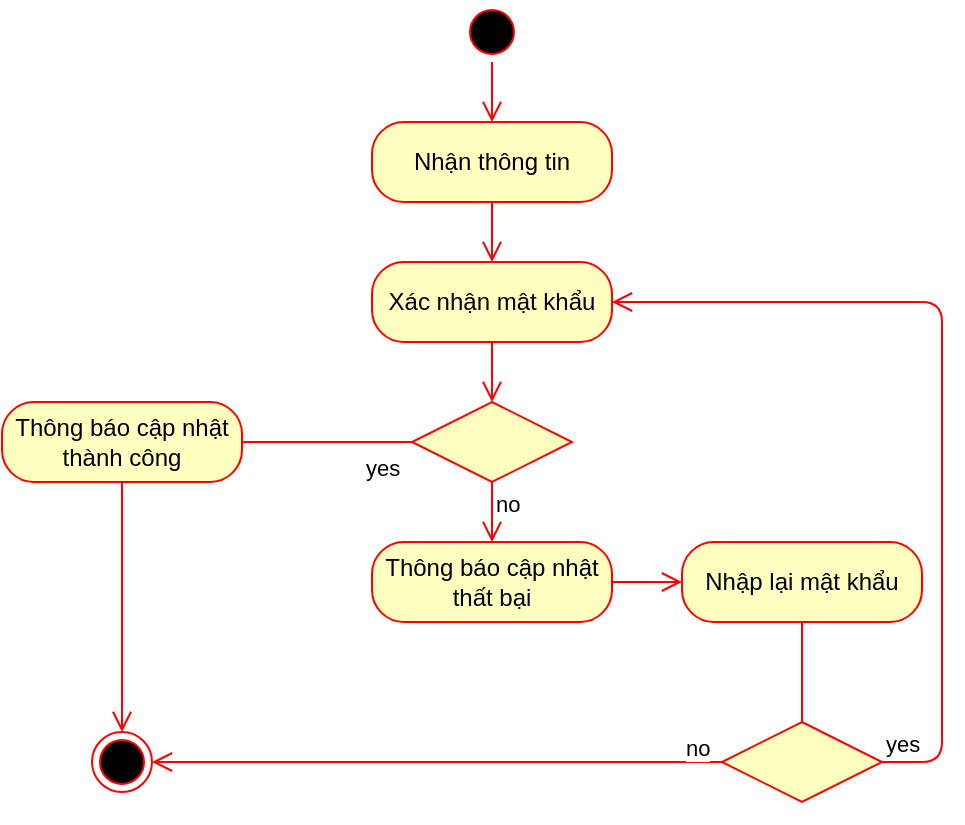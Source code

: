 <mxfile>
    <diagram id="k1CTrfPXWd9vTPptBP3h" name="Page-1">
        <mxGraphModel dx="359" dy="240" grid="1" gridSize="10" guides="1" tooltips="1" connect="1" arrows="1" fold="1" page="1" pageScale="1" pageWidth="850" pageHeight="1100" math="0" shadow="0">
            <root>
                <mxCell id="0"/>
                <mxCell id="1" parent="0"/>
                <mxCell id="2" value="" style="ellipse;html=1;shape=startState;fillColor=#000000;strokeColor=#ff0000;" vertex="1" parent="1">
                    <mxGeometry x="410" y="210" width="30" height="30" as="geometry"/>
                </mxCell>
                <mxCell id="3" value="" style="edgeStyle=orthogonalEdgeStyle;html=1;verticalAlign=bottom;endArrow=open;endSize=8;strokeColor=#ff0000;" edge="1" source="2" parent="1" target="5">
                    <mxGeometry relative="1" as="geometry">
                        <mxPoint x="295" y="160" as="targetPoint"/>
                    </mxGeometry>
                </mxCell>
                <mxCell id="4" value="" style="ellipse;html=1;shape=endState;fillColor=#000000;strokeColor=#ff0000;" vertex="1" parent="1">
                    <mxGeometry x="225" y="575" width="30" height="30" as="geometry"/>
                </mxCell>
                <mxCell id="5" value="Nhận thông tin" style="rounded=1;whiteSpace=wrap;html=1;arcSize=40;fontColor=#000000;fillColor=#ffffc0;strokeColor=#ff0000;" vertex="1" parent="1">
                    <mxGeometry x="365" y="270" width="120" height="40" as="geometry"/>
                </mxCell>
                <mxCell id="6" value="" style="edgeStyle=orthogonalEdgeStyle;html=1;verticalAlign=bottom;endArrow=open;endSize=8;strokeColor=#ff0000;entryX=0.5;entryY=0;entryDx=0;entryDy=0;" edge="1" source="5" parent="1" target="10">
                    <mxGeometry relative="1" as="geometry">
                        <mxPoint x="220" y="330" as="targetPoint"/>
                    </mxGeometry>
                </mxCell>
                <mxCell id="7" value="" style="rhombus;whiteSpace=wrap;html=1;fillColor=#ffffc0;strokeColor=#ff0000;" vertex="1" parent="1">
                    <mxGeometry x="385" y="410" width="80" height="40" as="geometry"/>
                </mxCell>
                <mxCell id="8" value="no" style="edgeStyle=orthogonalEdgeStyle;html=1;align=left;verticalAlign=bottom;endArrow=open;endSize=8;strokeColor=#ff0000;entryX=0.5;entryY=0;entryDx=0;entryDy=0;" edge="1" source="7" parent="1" target="14">
                    <mxGeometry x="0.333" relative="1" as="geometry">
                        <mxPoint x="790" y="330" as="targetPoint"/>
                        <mxPoint as="offset"/>
                    </mxGeometry>
                </mxCell>
                <mxCell id="9" value="yes" style="edgeStyle=orthogonalEdgeStyle;html=1;align=left;verticalAlign=top;endArrow=open;endSize=8;strokeColor=#ff0000;entryX=1;entryY=0.5;entryDx=0;entryDy=0;" edge="1" source="7" parent="1" target="12">
                    <mxGeometry x="-0.524" relative="1" as="geometry">
                        <mxPoint x="440" y="560" as="targetPoint"/>
                        <Array as="points">
                            <mxPoint x="290" y="430"/>
                            <mxPoint x="290" y="430"/>
                        </Array>
                        <mxPoint as="offset"/>
                    </mxGeometry>
                </mxCell>
                <mxCell id="10" value="Xác nhận mật khẩu" style="rounded=1;whiteSpace=wrap;html=1;arcSize=40;fontColor=#000000;fillColor=#ffffc0;strokeColor=#ff0000;" vertex="1" parent="1">
                    <mxGeometry x="365" y="340" width="120" height="40" as="geometry"/>
                </mxCell>
                <mxCell id="11" value="" style="edgeStyle=orthogonalEdgeStyle;html=1;verticalAlign=bottom;endArrow=open;endSize=8;strokeColor=#ff0000;entryX=0.5;entryY=0;entryDx=0;entryDy=0;" edge="1" source="10" parent="1" target="7">
                    <mxGeometry relative="1" as="geometry">
                        <mxPoint x="425" y="440" as="targetPoint"/>
                    </mxGeometry>
                </mxCell>
                <mxCell id="12" value="Thông báo cập nhật thành công" style="rounded=1;whiteSpace=wrap;html=1;arcSize=40;fontColor=#000000;fillColor=#ffffc0;strokeColor=#ff0000;" vertex="1" parent="1">
                    <mxGeometry x="180" y="410" width="120" height="40" as="geometry"/>
                </mxCell>
                <mxCell id="13" value="" style="edgeStyle=orthogonalEdgeStyle;html=1;verticalAlign=bottom;endArrow=open;endSize=8;strokeColor=#ff0000;entryX=0.5;entryY=0;entryDx=0;entryDy=0;" edge="1" source="12" parent="1" target="4">
                    <mxGeometry relative="1" as="geometry">
                        <mxPoint x="650" y="720" as="targetPoint"/>
                    </mxGeometry>
                </mxCell>
                <mxCell id="14" value="Thông báo cập nhật thất bại" style="rounded=1;whiteSpace=wrap;html=1;arcSize=40;fontColor=#000000;fillColor=#ffffc0;strokeColor=#ff0000;" vertex="1" parent="1">
                    <mxGeometry x="365" y="480" width="120" height="40" as="geometry"/>
                </mxCell>
                <mxCell id="15" value="" style="edgeStyle=orthogonalEdgeStyle;html=1;verticalAlign=bottom;endArrow=open;endSize=8;strokeColor=#ff0000;" edge="1" source="14" parent="1" target="16">
                    <mxGeometry relative="1" as="geometry">
                        <mxPoint x="670" y="360" as="targetPoint"/>
                    </mxGeometry>
                </mxCell>
                <mxCell id="16" value="Nhập lại mật khẩu" style="rounded=1;whiteSpace=wrap;html=1;arcSize=40;fontColor=#000000;fillColor=#ffffc0;strokeColor=#ff0000;" vertex="1" parent="1">
                    <mxGeometry x="520" y="480" width="120" height="40" as="geometry"/>
                </mxCell>
                <mxCell id="17" value="" style="edgeStyle=orthogonalEdgeStyle;html=1;verticalAlign=bottom;endArrow=open;endSize=8;strokeColor=#ff0000;entryX=0.5;entryY=0;entryDx=0;entryDy=0;" edge="1" source="16" parent="1" target="18">
                    <mxGeometry relative="1" as="geometry">
                        <mxPoint x="660" y="340" as="targetPoint"/>
                        <Array as="points">
                            <mxPoint x="580" y="610"/>
                            <mxPoint x="580" y="610"/>
                        </Array>
                    </mxGeometry>
                </mxCell>
                <mxCell id="18" value="" style="rhombus;whiteSpace=wrap;html=1;fillColor=#ffffc0;strokeColor=#ff0000;" vertex="1" parent="1">
                    <mxGeometry x="540" y="570" width="80" height="40" as="geometry"/>
                </mxCell>
                <mxCell id="19" value="yes" style="edgeStyle=orthogonalEdgeStyle;html=1;align=left;verticalAlign=bottom;endArrow=open;endSize=8;strokeColor=#ff0000;entryX=1;entryY=0.5;entryDx=0;entryDy=0;" edge="1" source="18" parent="1" target="10">
                    <mxGeometry x="-1" relative="1" as="geometry">
                        <mxPoint x="665" y="670" as="targetPoint"/>
                        <Array as="points">
                            <mxPoint x="650" y="590"/>
                            <mxPoint x="650" y="360"/>
                        </Array>
                    </mxGeometry>
                </mxCell>
                <mxCell id="20" value="no" style="edgeStyle=orthogonalEdgeStyle;html=1;align=left;verticalAlign=top;endArrow=open;endSize=8;strokeColor=#ff0000;entryX=1;entryY=0.5;entryDx=0;entryDy=0;" edge="1" source="18" parent="1" target="4">
                    <mxGeometry x="-0.86" y="-20" relative="1" as="geometry">
                        <mxPoint x="525" y="750" as="targetPoint"/>
                        <mxPoint as="offset"/>
                    </mxGeometry>
                </mxCell>
            </root>
        </mxGraphModel>
    </diagram>
</mxfile>